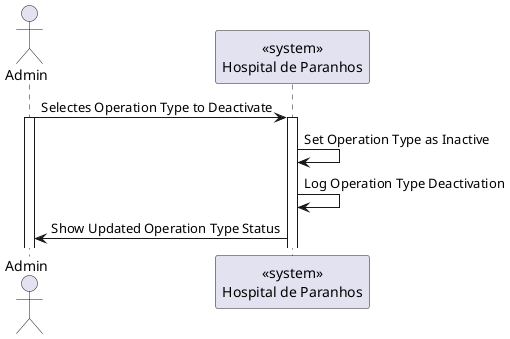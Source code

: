 @startuml

actor Admin as A
participant "<<system>>\nHospital de Paranhos" as S

A -> S : Selectes Operation Type to Deactivate
activate A
activate S

S -> S : Set Operation Type as Inactive
S -> S : Log Operation Type Deactivation

S -> A : Show Updated Operation Type Status

@enduml